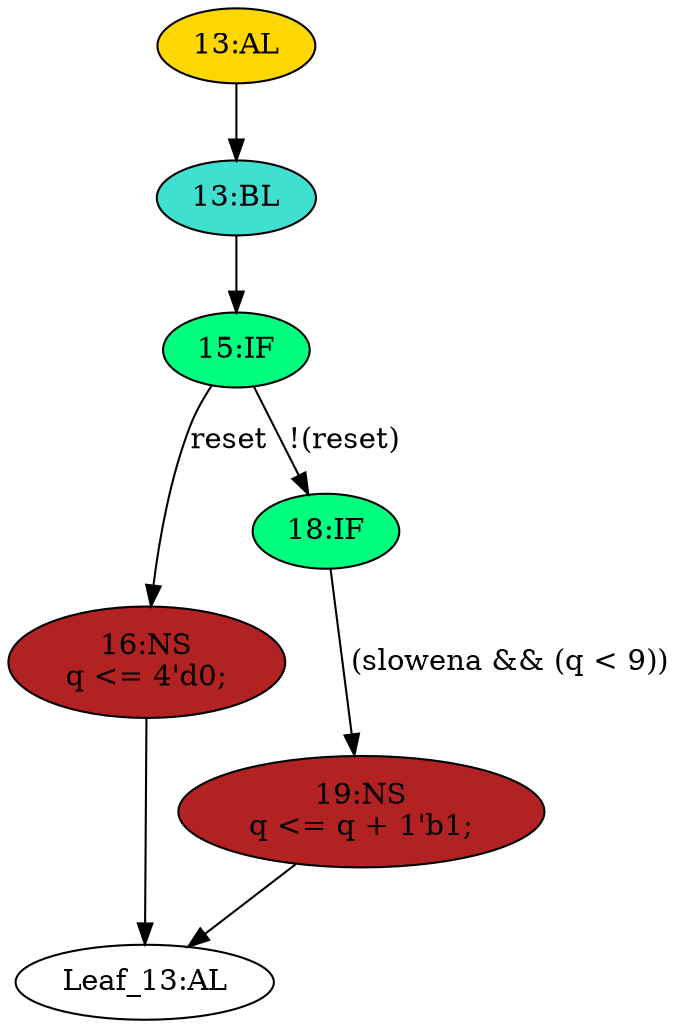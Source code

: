 strict digraph "" {
	node [label="\N"];
	"15:IF"	[ast="<pyverilog.vparser.ast.IfStatement object at 0x7fa3e1e8b690>",
		fillcolor=springgreen,
		label="15:IF",
		statements="[]",
		style=filled,
		typ=IfStatement];
	"16:NS"	[ast="<pyverilog.vparser.ast.NonblockingSubstitution object at 0x7fa3e1e8b8d0>",
		fillcolor=firebrick,
		label="16:NS
q <= 4'd0;",
		statements="[<pyverilog.vparser.ast.NonblockingSubstitution object at 0x7fa3e1e8b8d0>]",
		style=filled,
		typ=NonblockingSubstitution];
	"15:IF" -> "16:NS"	[cond="['reset']",
		label=reset,
		lineno=15];
	"18:IF"	[ast="<pyverilog.vparser.ast.IfStatement object at 0x7fa3e1e8b710>",
		fillcolor=springgreen,
		label="18:IF",
		statements="[]",
		style=filled,
		typ=IfStatement];
	"15:IF" -> "18:IF"	[cond="['reset']",
		label="!(reset)",
		lineno=15];
	"13:AL"	[ast="<pyverilog.vparser.ast.Always object at 0x7fa3e1e8b550>",
		clk_sens=True,
		fillcolor=gold,
		label="13:AL",
		sens="['clk']",
		statements="[]",
		style=filled,
		typ=Always,
		use_var="['reset', 'q', 'slowena']"];
	"13:BL"	[ast="<pyverilog.vparser.ast.Block object at 0x7fa3e1e8b650>",
		fillcolor=turquoise,
		label="13:BL",
		statements="[]",
		style=filled,
		typ=Block];
	"13:AL" -> "13:BL"	[cond="[]",
		lineno=None];
	"Leaf_13:AL"	[def_var="['q']",
		label="Leaf_13:AL"];
	"16:NS" -> "Leaf_13:AL"	[cond="[]",
		lineno=None];
	"19:NS"	[ast="<pyverilog.vparser.ast.NonblockingSubstitution object at 0x7fa3e1e8b250>",
		fillcolor=firebrick,
		label="19:NS
q <= q + 1'b1;",
		statements="[<pyverilog.vparser.ast.NonblockingSubstitution object at 0x7fa3e1e8b250>]",
		style=filled,
		typ=NonblockingSubstitution];
	"18:IF" -> "19:NS"	[cond="['slowena', 'q']",
		label="(slowena && (q < 9))",
		lineno=18];
	"13:BL" -> "15:IF"	[cond="[]",
		lineno=None];
	"19:NS" -> "Leaf_13:AL"	[cond="[]",
		lineno=None];
}
